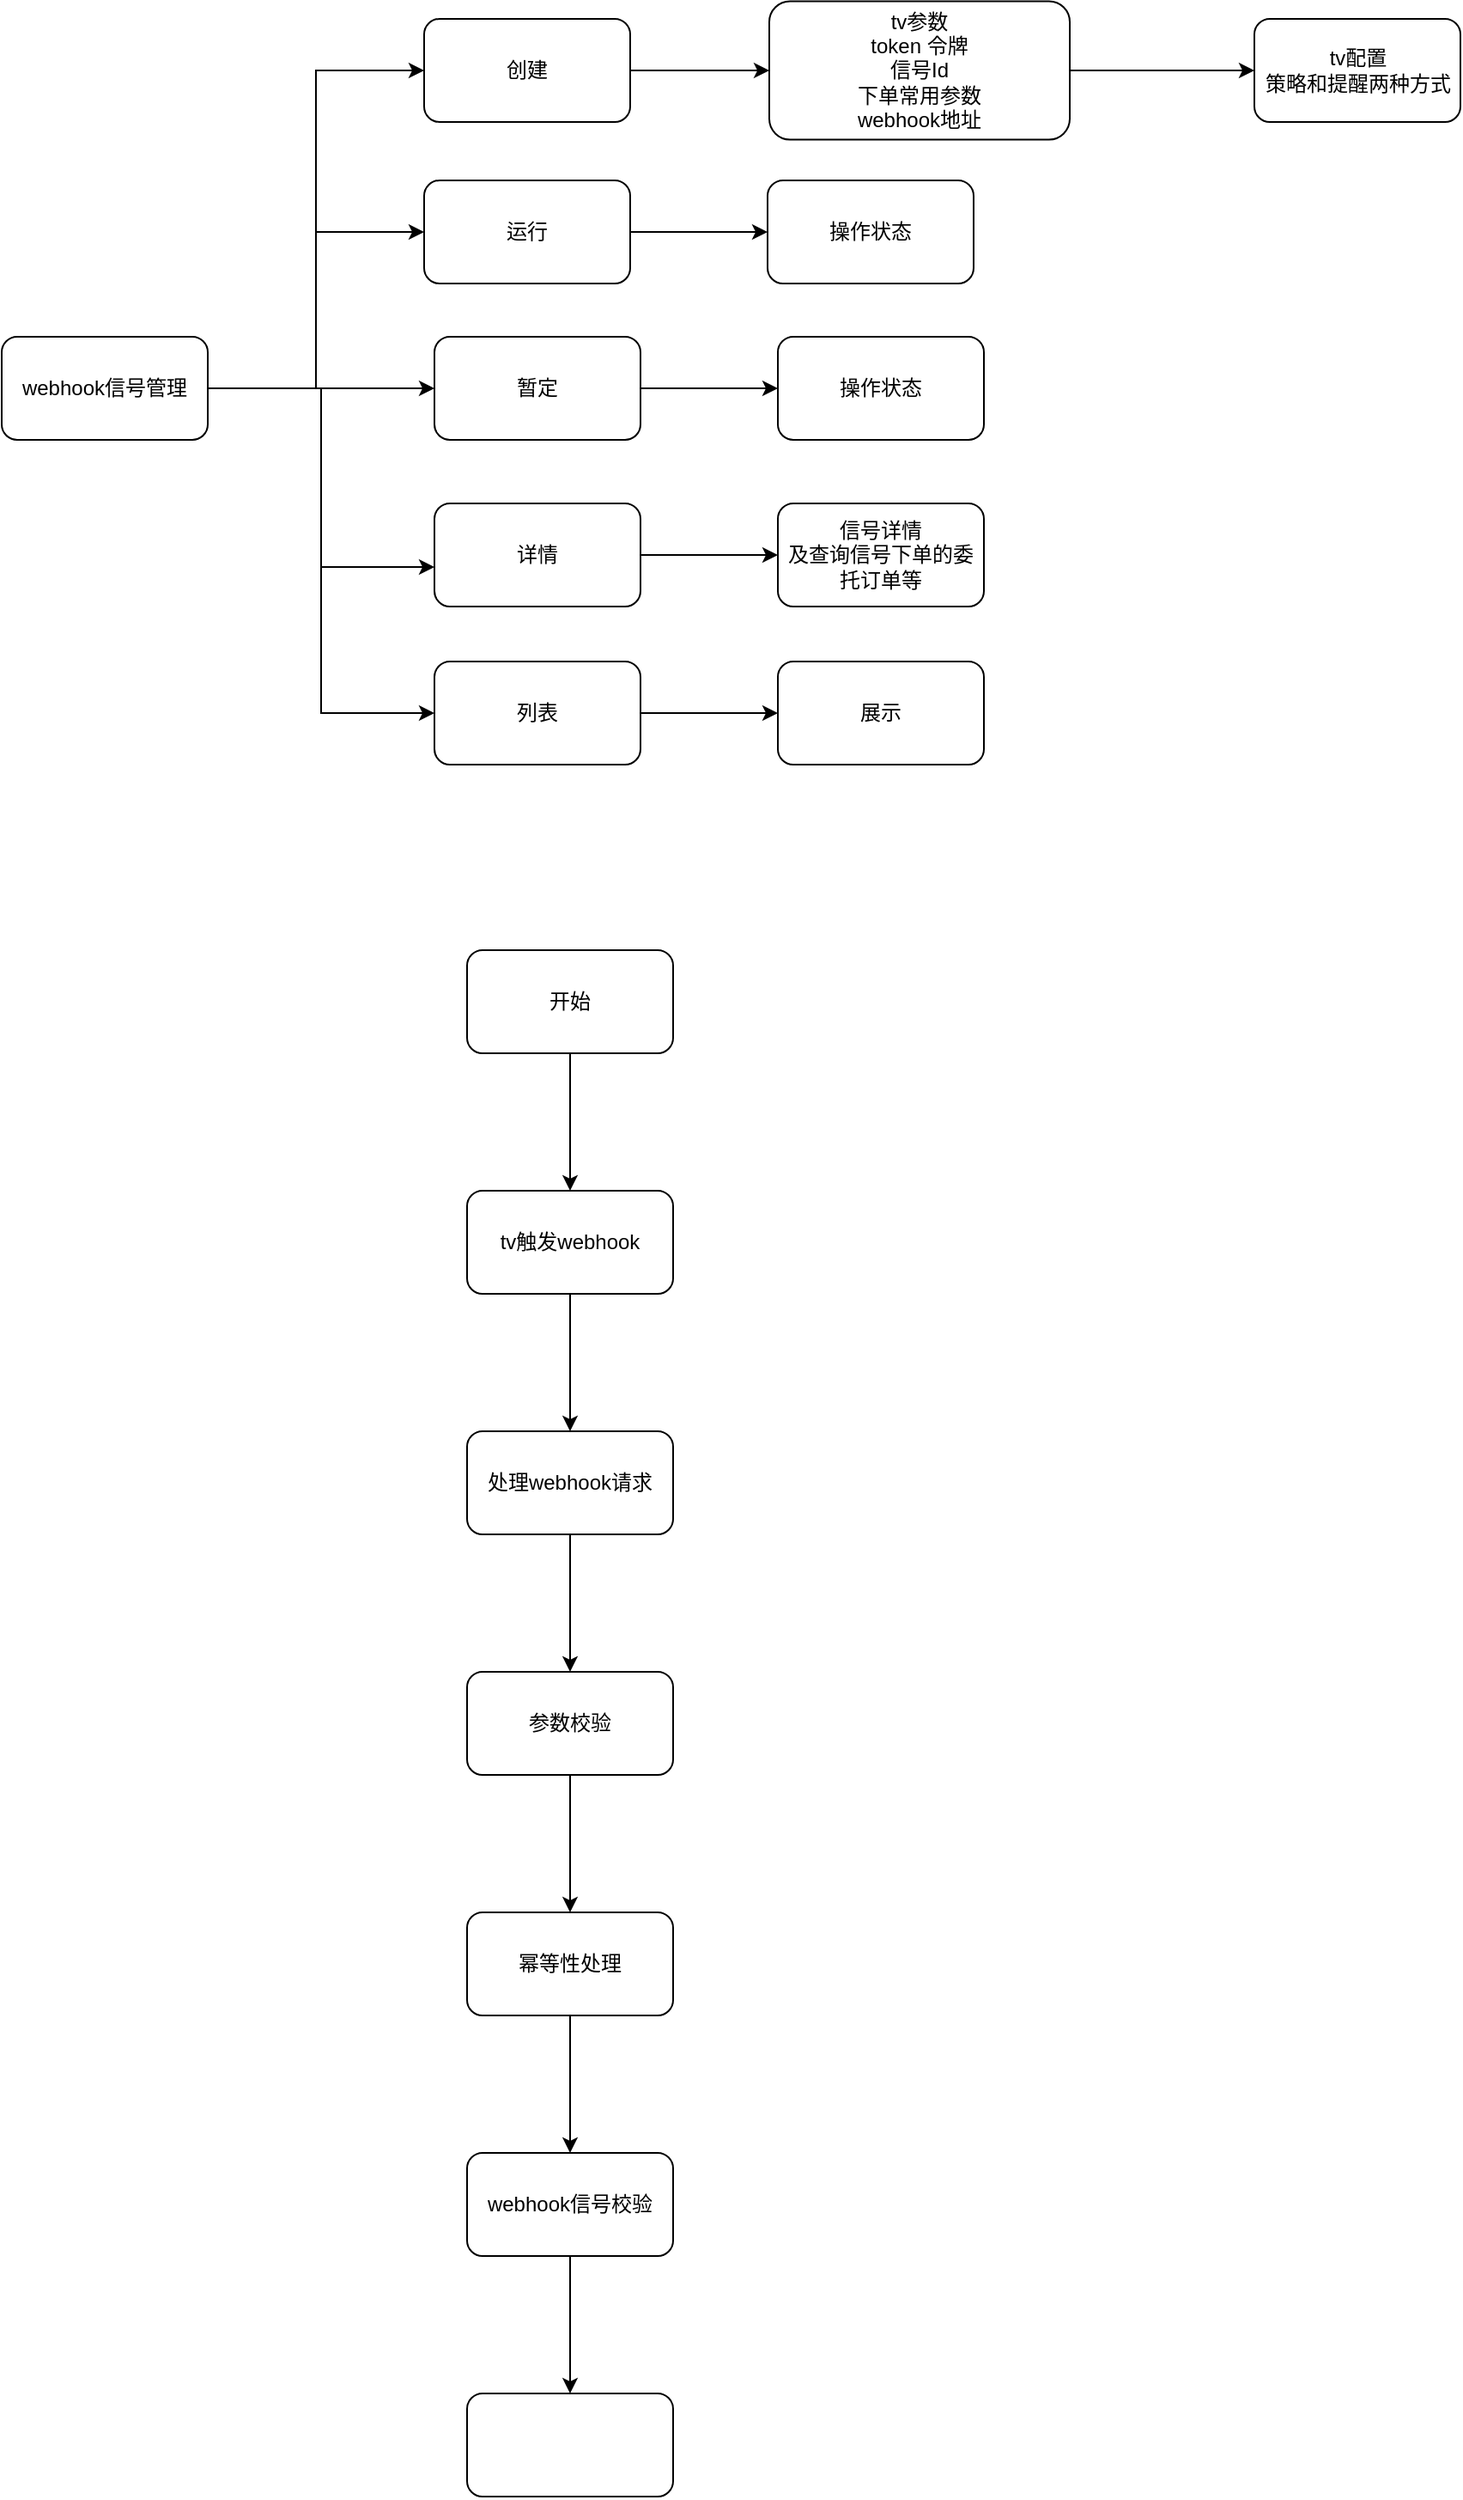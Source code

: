 <mxfile version="28.2.5">
  <diagram name="第 1 页" id="zXa76Hk7P29VrVAosaVa">
    <mxGraphModel dx="946" dy="603" grid="0" gridSize="10" guides="1" tooltips="1" connect="1" arrows="1" fold="1" page="1" pageScale="1" pageWidth="9000" pageHeight="9020" math="0" shadow="0">
      <root>
        <mxCell id="0" />
        <mxCell id="1" parent="0" />
        <mxCell id="matDi5zSS8P4dyu_T_uE-33" style="edgeStyle=orthogonalEdgeStyle;rounded=0;orthogonalLoop=1;jettySize=auto;html=1;entryX=0;entryY=0.5;entryDx=0;entryDy=0;" edge="1" parent="1" source="matDi5zSS8P4dyu_T_uE-21" target="matDi5zSS8P4dyu_T_uE-25">
          <mxGeometry relative="1" as="geometry" />
        </mxCell>
        <mxCell id="matDi5zSS8P4dyu_T_uE-34" style="edgeStyle=orthogonalEdgeStyle;rounded=0;orthogonalLoop=1;jettySize=auto;html=1;entryX=0;entryY=0.5;entryDx=0;entryDy=0;" edge="1" parent="1" source="matDi5zSS8P4dyu_T_uE-21" target="matDi5zSS8P4dyu_T_uE-24">
          <mxGeometry relative="1" as="geometry" />
        </mxCell>
        <mxCell id="matDi5zSS8P4dyu_T_uE-35" style="edgeStyle=orthogonalEdgeStyle;rounded=0;orthogonalLoop=1;jettySize=auto;html=1;" edge="1" parent="1" source="matDi5zSS8P4dyu_T_uE-21" target="matDi5zSS8P4dyu_T_uE-26">
          <mxGeometry relative="1" as="geometry" />
        </mxCell>
        <mxCell id="matDi5zSS8P4dyu_T_uE-37" style="edgeStyle=orthogonalEdgeStyle;rounded=0;orthogonalLoop=1;jettySize=auto;html=1;entryX=0;entryY=0.5;entryDx=0;entryDy=0;" edge="1" parent="1" source="matDi5zSS8P4dyu_T_uE-21" target="matDi5zSS8P4dyu_T_uE-28">
          <mxGeometry relative="1" as="geometry" />
        </mxCell>
        <mxCell id="matDi5zSS8P4dyu_T_uE-21" value="webhook信号管理" style="rounded=1;whiteSpace=wrap;html=1;" vertex="1" parent="1">
          <mxGeometry x="121" y="298" width="120" height="60" as="geometry" />
        </mxCell>
        <mxCell id="matDi5zSS8P4dyu_T_uE-39" value="" style="edgeStyle=orthogonalEdgeStyle;rounded=0;orthogonalLoop=1;jettySize=auto;html=1;" edge="1" parent="1" source="matDi5zSS8P4dyu_T_uE-24" target="matDi5zSS8P4dyu_T_uE-38">
          <mxGeometry relative="1" as="geometry" />
        </mxCell>
        <mxCell id="matDi5zSS8P4dyu_T_uE-24" value="运行" style="rounded=1;whiteSpace=wrap;html=1;" vertex="1" parent="1">
          <mxGeometry x="367" y="207" width="120" height="60" as="geometry" />
        </mxCell>
        <mxCell id="matDi5zSS8P4dyu_T_uE-30" value="" style="edgeStyle=orthogonalEdgeStyle;rounded=0;orthogonalLoop=1;jettySize=auto;html=1;" edge="1" parent="1" source="matDi5zSS8P4dyu_T_uE-25" target="matDi5zSS8P4dyu_T_uE-29">
          <mxGeometry relative="1" as="geometry" />
        </mxCell>
        <mxCell id="matDi5zSS8P4dyu_T_uE-25" value="创建" style="rounded=1;whiteSpace=wrap;html=1;" vertex="1" parent="1">
          <mxGeometry x="367" y="113" width="120" height="60" as="geometry" />
        </mxCell>
        <mxCell id="matDi5zSS8P4dyu_T_uE-41" value="" style="edgeStyle=orthogonalEdgeStyle;rounded=0;orthogonalLoop=1;jettySize=auto;html=1;" edge="1" parent="1" source="matDi5zSS8P4dyu_T_uE-26" target="matDi5zSS8P4dyu_T_uE-40">
          <mxGeometry relative="1" as="geometry" />
        </mxCell>
        <mxCell id="matDi5zSS8P4dyu_T_uE-26" value="暂定" style="rounded=1;whiteSpace=wrap;html=1;" vertex="1" parent="1">
          <mxGeometry x="373" y="298" width="120" height="60" as="geometry" />
        </mxCell>
        <mxCell id="matDi5zSS8P4dyu_T_uE-43" value="" style="edgeStyle=orthogonalEdgeStyle;rounded=0;orthogonalLoop=1;jettySize=auto;html=1;" edge="1" parent="1" source="matDi5zSS8P4dyu_T_uE-27" target="matDi5zSS8P4dyu_T_uE-42">
          <mxGeometry relative="1" as="geometry" />
        </mxCell>
        <mxCell id="matDi5zSS8P4dyu_T_uE-27" value="详情" style="rounded=1;whiteSpace=wrap;html=1;" vertex="1" parent="1">
          <mxGeometry x="373" y="395" width="120" height="60" as="geometry" />
        </mxCell>
        <mxCell id="matDi5zSS8P4dyu_T_uE-45" value="" style="edgeStyle=orthogonalEdgeStyle;rounded=0;orthogonalLoop=1;jettySize=auto;html=1;" edge="1" parent="1" source="matDi5zSS8P4dyu_T_uE-28" target="matDi5zSS8P4dyu_T_uE-44">
          <mxGeometry relative="1" as="geometry" />
        </mxCell>
        <mxCell id="matDi5zSS8P4dyu_T_uE-28" value="列表" style="rounded=1;whiteSpace=wrap;html=1;" vertex="1" parent="1">
          <mxGeometry x="373" y="487" width="120" height="60" as="geometry" />
        </mxCell>
        <mxCell id="matDi5zSS8P4dyu_T_uE-32" value="" style="edgeStyle=orthogonalEdgeStyle;rounded=0;orthogonalLoop=1;jettySize=auto;html=1;" edge="1" parent="1" source="matDi5zSS8P4dyu_T_uE-29" target="matDi5zSS8P4dyu_T_uE-31">
          <mxGeometry relative="1" as="geometry" />
        </mxCell>
        <mxCell id="matDi5zSS8P4dyu_T_uE-29" value="tv参数&lt;div&gt;token 令牌&lt;/div&gt;&lt;div&gt;信号Id&lt;/div&gt;&lt;div&gt;下单常用参数&lt;/div&gt;&lt;div&gt;webhook地址&lt;/div&gt;" style="whiteSpace=wrap;html=1;rounded=1;" vertex="1" parent="1">
          <mxGeometry x="568" y="102.75" width="175" height="80.5" as="geometry" />
        </mxCell>
        <mxCell id="matDi5zSS8P4dyu_T_uE-31" value="tv配置&lt;div&gt;策略和提醒两种方式&lt;/div&gt;" style="whiteSpace=wrap;html=1;rounded=1;" vertex="1" parent="1">
          <mxGeometry x="850.5" y="113" width="120" height="60" as="geometry" />
        </mxCell>
        <mxCell id="matDi5zSS8P4dyu_T_uE-36" style="edgeStyle=orthogonalEdgeStyle;rounded=0;orthogonalLoop=1;jettySize=auto;html=1;entryX=0;entryY=0.617;entryDx=0;entryDy=0;entryPerimeter=0;" edge="1" parent="1" source="matDi5zSS8P4dyu_T_uE-21" target="matDi5zSS8P4dyu_T_uE-27">
          <mxGeometry relative="1" as="geometry" />
        </mxCell>
        <mxCell id="matDi5zSS8P4dyu_T_uE-38" value="操作状态" style="whiteSpace=wrap;html=1;rounded=1;" vertex="1" parent="1">
          <mxGeometry x="567" y="207" width="120" height="60" as="geometry" />
        </mxCell>
        <mxCell id="matDi5zSS8P4dyu_T_uE-40" value="操作状态" style="whiteSpace=wrap;html=1;rounded=1;" vertex="1" parent="1">
          <mxGeometry x="573" y="298" width="120" height="60" as="geometry" />
        </mxCell>
        <mxCell id="matDi5zSS8P4dyu_T_uE-42" value="信号详情&lt;div&gt;及查询信号下单的委托订单等&lt;/div&gt;" style="whiteSpace=wrap;html=1;rounded=1;" vertex="1" parent="1">
          <mxGeometry x="573" y="395" width="120" height="60" as="geometry" />
        </mxCell>
        <mxCell id="matDi5zSS8P4dyu_T_uE-44" value="展示" style="whiteSpace=wrap;html=1;rounded=1;" vertex="1" parent="1">
          <mxGeometry x="573" y="487" width="120" height="60" as="geometry" />
        </mxCell>
        <mxCell id="matDi5zSS8P4dyu_T_uE-49" value="" style="edgeStyle=orthogonalEdgeStyle;rounded=0;orthogonalLoop=1;jettySize=auto;html=1;" edge="1" parent="1" source="matDi5zSS8P4dyu_T_uE-47" target="matDi5zSS8P4dyu_T_uE-48">
          <mxGeometry relative="1" as="geometry" />
        </mxCell>
        <mxCell id="matDi5zSS8P4dyu_T_uE-47" value="开始" style="rounded=1;whiteSpace=wrap;html=1;" vertex="1" parent="1">
          <mxGeometry x="392" y="655" width="120" height="60" as="geometry" />
        </mxCell>
        <mxCell id="matDi5zSS8P4dyu_T_uE-51" value="" style="edgeStyle=orthogonalEdgeStyle;rounded=0;orthogonalLoop=1;jettySize=auto;html=1;" edge="1" parent="1" source="matDi5zSS8P4dyu_T_uE-48" target="matDi5zSS8P4dyu_T_uE-50">
          <mxGeometry relative="1" as="geometry" />
        </mxCell>
        <mxCell id="matDi5zSS8P4dyu_T_uE-48" value="tv触发webhook" style="whiteSpace=wrap;html=1;rounded=1;" vertex="1" parent="1">
          <mxGeometry x="392" y="795" width="120" height="60" as="geometry" />
        </mxCell>
        <mxCell id="matDi5zSS8P4dyu_T_uE-53" value="" style="edgeStyle=orthogonalEdgeStyle;rounded=0;orthogonalLoop=1;jettySize=auto;html=1;" edge="1" parent="1" source="matDi5zSS8P4dyu_T_uE-50" target="matDi5zSS8P4dyu_T_uE-52">
          <mxGeometry relative="1" as="geometry" />
        </mxCell>
        <mxCell id="matDi5zSS8P4dyu_T_uE-50" value="处理webhook请求" style="whiteSpace=wrap;html=1;rounded=1;" vertex="1" parent="1">
          <mxGeometry x="392" y="935" width="120" height="60" as="geometry" />
        </mxCell>
        <mxCell id="matDi5zSS8P4dyu_T_uE-55" value="" style="edgeStyle=orthogonalEdgeStyle;rounded=0;orthogonalLoop=1;jettySize=auto;html=1;" edge="1" parent="1" source="matDi5zSS8P4dyu_T_uE-52" target="matDi5zSS8P4dyu_T_uE-54">
          <mxGeometry relative="1" as="geometry" />
        </mxCell>
        <mxCell id="matDi5zSS8P4dyu_T_uE-52" value="参数校验" style="whiteSpace=wrap;html=1;rounded=1;" vertex="1" parent="1">
          <mxGeometry x="392" y="1075" width="120" height="60" as="geometry" />
        </mxCell>
        <mxCell id="matDi5zSS8P4dyu_T_uE-57" value="" style="edgeStyle=orthogonalEdgeStyle;rounded=0;orthogonalLoop=1;jettySize=auto;html=1;" edge="1" parent="1" source="matDi5zSS8P4dyu_T_uE-54" target="matDi5zSS8P4dyu_T_uE-56">
          <mxGeometry relative="1" as="geometry" />
        </mxCell>
        <mxCell id="matDi5zSS8P4dyu_T_uE-54" value="幂等性处理" style="whiteSpace=wrap;html=1;rounded=1;" vertex="1" parent="1">
          <mxGeometry x="392" y="1215" width="120" height="60" as="geometry" />
        </mxCell>
        <mxCell id="matDi5zSS8P4dyu_T_uE-59" value="" style="edgeStyle=orthogonalEdgeStyle;rounded=0;orthogonalLoop=1;jettySize=auto;html=1;" edge="1" parent="1" source="matDi5zSS8P4dyu_T_uE-56" target="matDi5zSS8P4dyu_T_uE-58">
          <mxGeometry relative="1" as="geometry" />
        </mxCell>
        <mxCell id="matDi5zSS8P4dyu_T_uE-56" value="webhook信号校验" style="whiteSpace=wrap;html=1;rounded=1;" vertex="1" parent="1">
          <mxGeometry x="392" y="1355" width="120" height="60" as="geometry" />
        </mxCell>
        <mxCell id="matDi5zSS8P4dyu_T_uE-58" value="" style="whiteSpace=wrap;html=1;rounded=1;" vertex="1" parent="1">
          <mxGeometry x="392" y="1495" width="120" height="60" as="geometry" />
        </mxCell>
      </root>
    </mxGraphModel>
  </diagram>
</mxfile>
